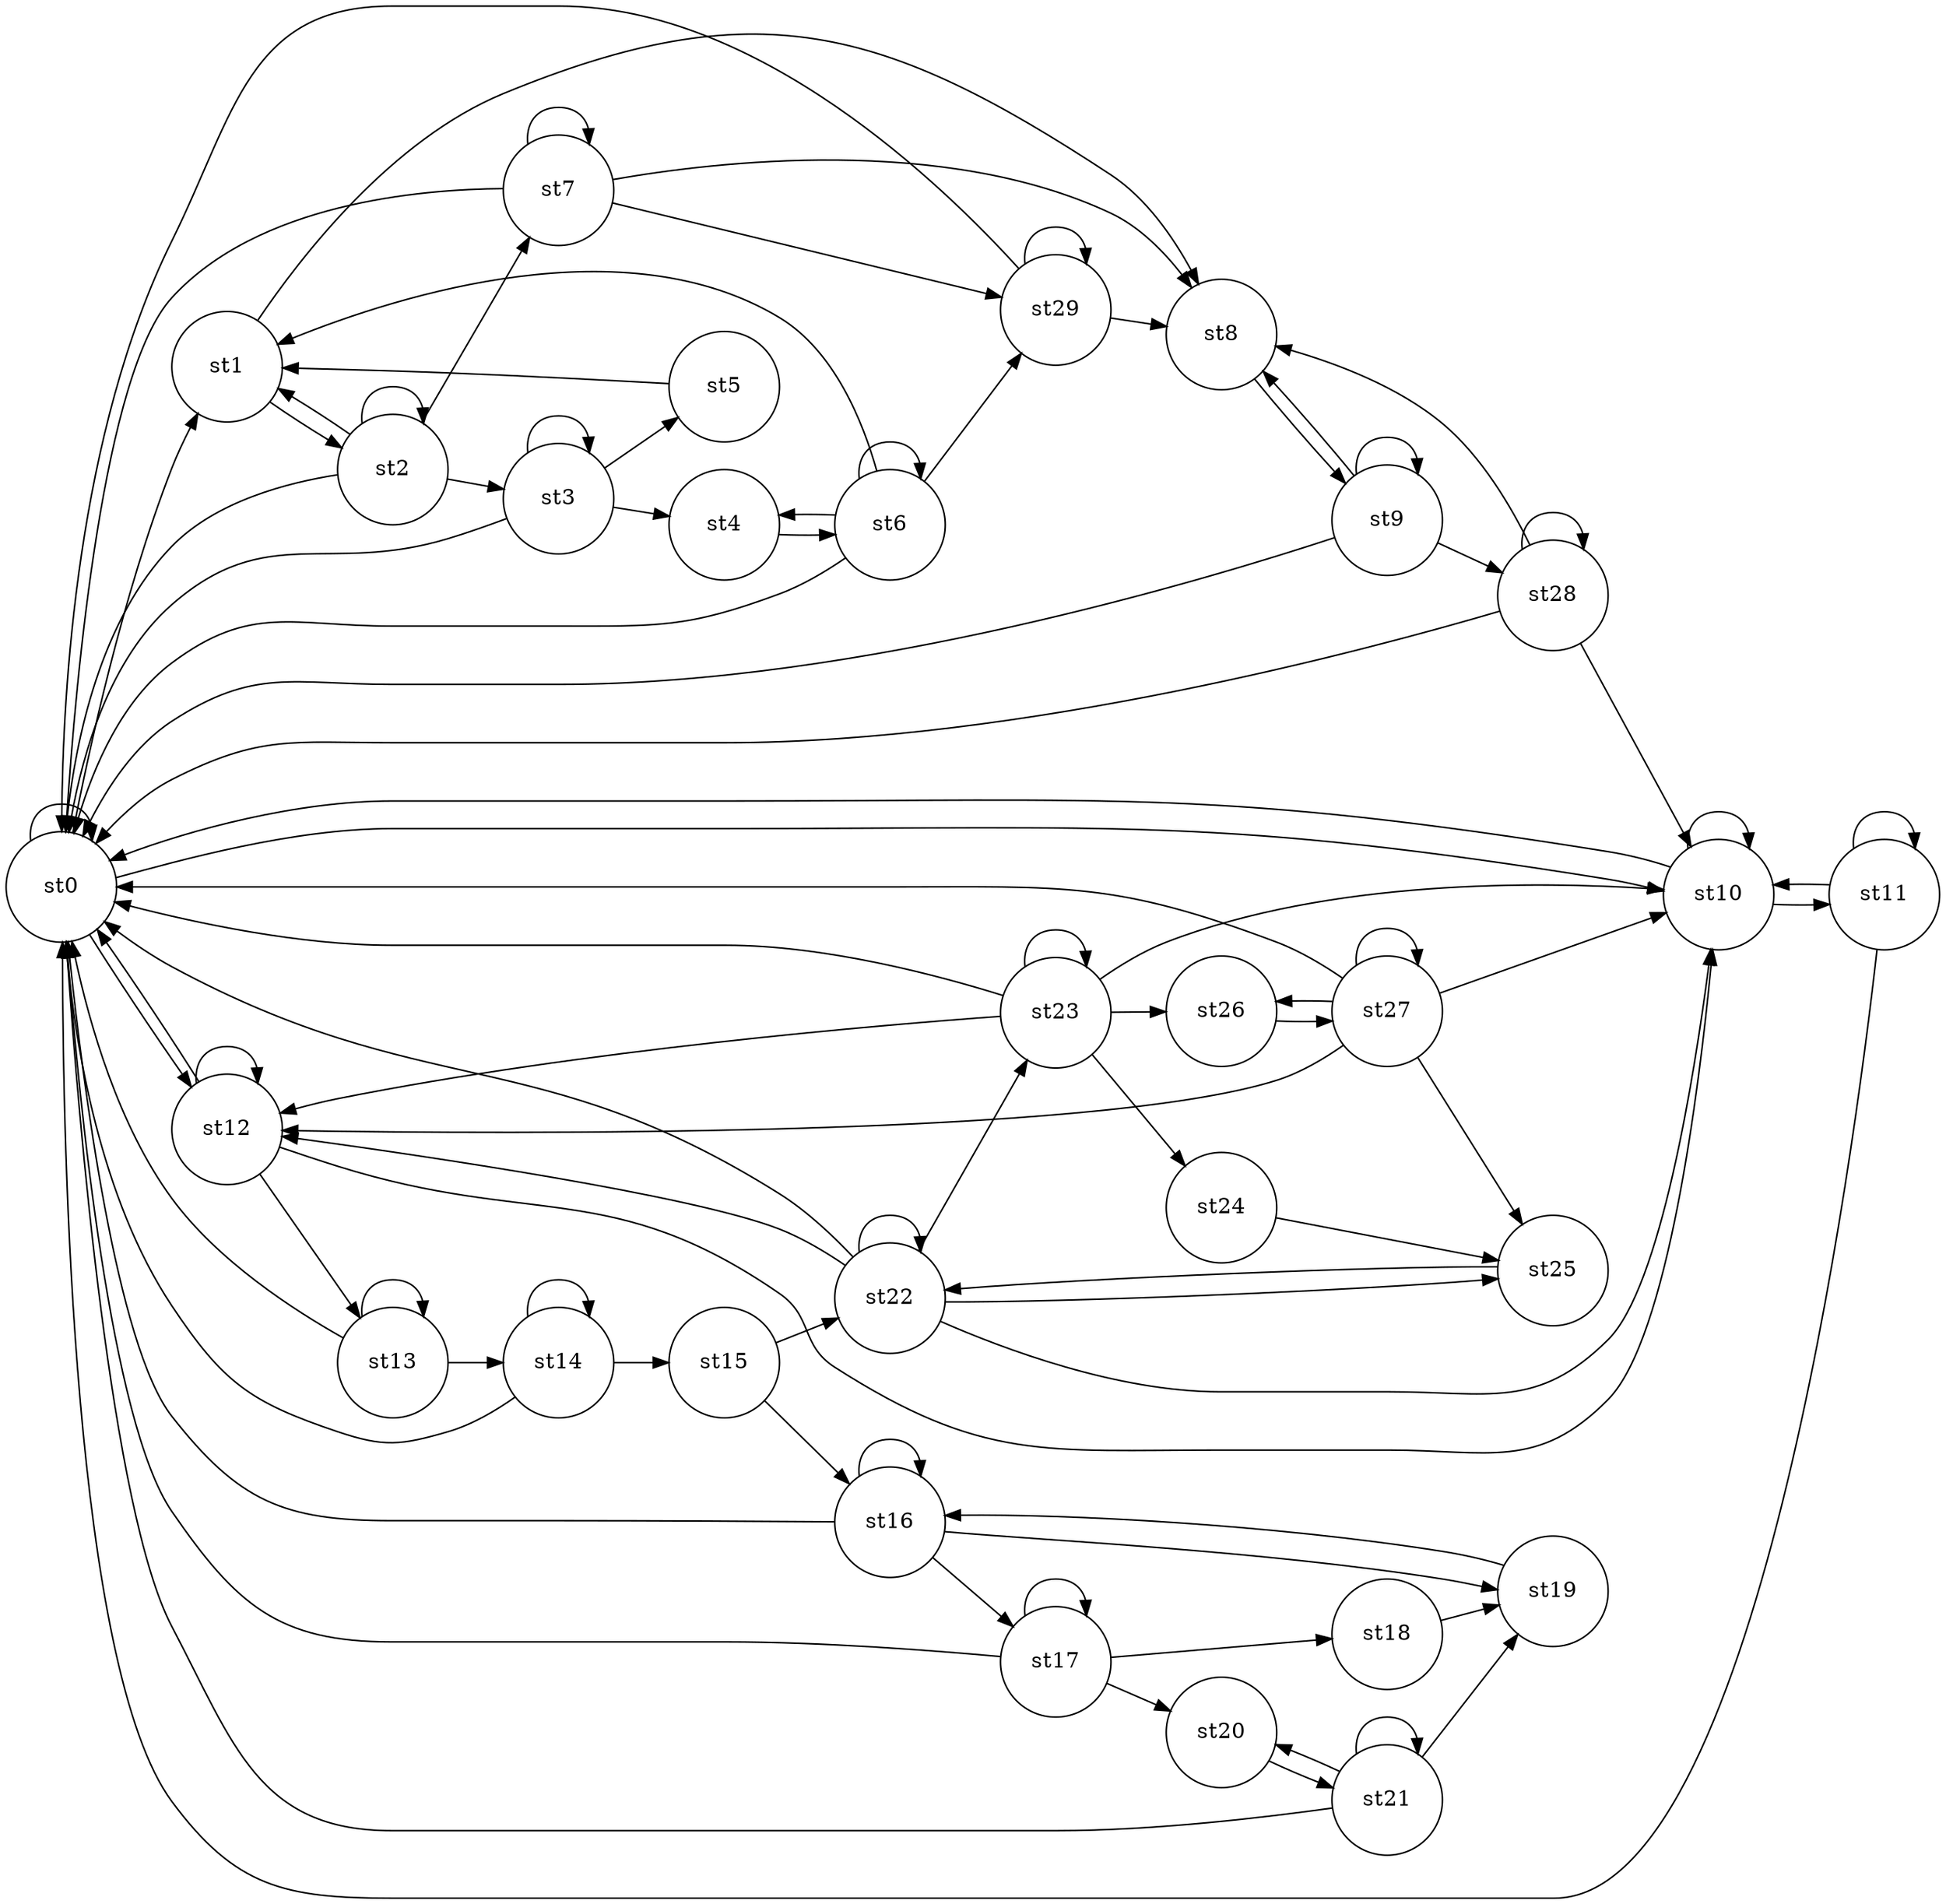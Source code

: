 #Total states is 0, including 0 states and 0 newstates
#Total transisions is 0, including 0 transistions and 0 new transitions
digraph finite_state_machine {
	rankdir=LR;
	size="20,20";
	resolution="300";
	overlap=false;

	node [shape = circle, fixedsize=true, width = 1, color = red, style = filled];

	node [shape = circle, color = black, style = unfilled];
	st0;
 	st1;
 	st10;
 	st11;
 	st12;
 	st13;
 	st14;
 	st15;
 	st16;
 	st17;
 	st18;
 	st19;
 	st2;
 	st20;
 	st21;
 	st22;
 	st23;
 	st24;
 	st25;
 	st26;
 	st27;
 	st28;
 	st29;
 	st3;
 	st4;
 	st5;
 	st6;
 	st7;
 	st8;
 	st9;
 	st0 -> st0;
	st0 -> st1;
	st0 -> st10;
	st0 -> st12;
	st1 -> st2;
	st1 -> st8;
	st10 -> st0;
	st10 -> st10;
	st10 -> st11;
	st11 -> st0;
	st11 -> st10;
	st11 -> st11;
	st12 -> st0;
	st12 -> st10;
	st12 -> st12;
	st12 -> st13;
	st13 -> st0;
	st13 -> st13;
	st13 -> st14;
	st14 -> st0;
	st14 -> st14;
	st14 -> st15;
	st15 -> st16;
	st15 -> st22;
	st16 -> st0;
	st16 -> st16;
	st16 -> st17;
	st16 -> st19;
	st17 -> st0;
	st17 -> st17;
	st17 -> st18;
	st17 -> st20;
	st18 -> st19;
	st19 -> st16;
	st2 -> st0;
	st2 -> st1;
	st2 -> st2;
	st2 -> st3;
	st2 -> st7;
	st20 -> st21;
	st21 -> st0;
	st21 -> st19;
	st21 -> st20;
	st21 -> st21;
	st22 -> st0;
	st22 -> st10;
	st22 -> st12;
	st22 -> st22;
	st22 -> st23;
	st22 -> st25;
	st23 -> st0;
	st23 -> st10;
	st23 -> st12;
	st23 -> st23;
	st23 -> st24;
	st23 -> st26;
	st24 -> st25;
	st25 -> st22;
	st26 -> st27;
	st27 -> st0;
	st27 -> st10;
	st27 -> st12;
	st27 -> st25;
	st27 -> st26;
	st27 -> st27;
	st28 -> st0;
	st28 -> st10;
	st28 -> st28;
	st28 -> st8;
	st29 -> st0;
	st29 -> st29;
	st29 -> st8;
	st3 -> st0;
	st3 -> st3;
	st3 -> st4;
	st3 -> st5;
	st4 -> st6;
	st5 -> st1;
	st6 -> st0;
	st6 -> st1;
	st6 -> st29;
	st6 -> st4;
	st6 -> st6;
	st7 -> st0;
	st7 -> st29;
	st7 -> st7;
	st7 -> st8;
	st8 -> st9;
	st9 -> st0;
	st9 -> st28;
	st9 -> st8;
	st9 -> st9;
}
